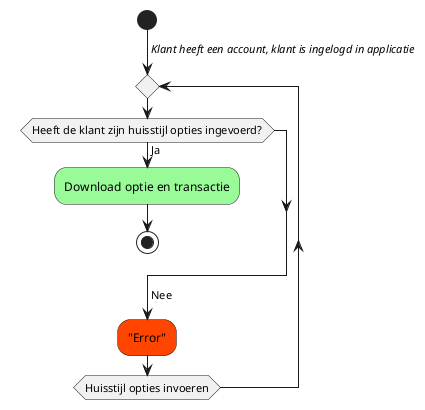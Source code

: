 @startuml activity diagram downloaden grafisch product
start
->//Klant heeft een account, klant is ingelogd in applicatie//;
repeat
        if (Heeft de klant zijn huisstijl opties ingevoerd?) then(Ja)
            #palegreen:Download optie en transactie;
            stop
        endif
        ->Nee;
        #orangered:"Error";
repeat while (Huisstijl opties invoeren)
@enduml